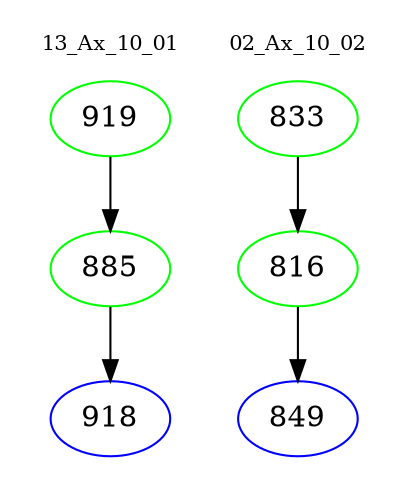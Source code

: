 digraph{
subgraph cluster_0 {
color = white
label = "13_Ax_10_01";
fontsize=10;
T0_919 [label="919", color="green"]
T0_919 -> T0_885 [color="black"]
T0_885 [label="885", color="green"]
T0_885 -> T0_918 [color="black"]
T0_918 [label="918", color="blue"]
}
subgraph cluster_1 {
color = white
label = "02_Ax_10_02";
fontsize=10;
T1_833 [label="833", color="green"]
T1_833 -> T1_816 [color="black"]
T1_816 [label="816", color="green"]
T1_816 -> T1_849 [color="black"]
T1_849 [label="849", color="blue"]
}
}
